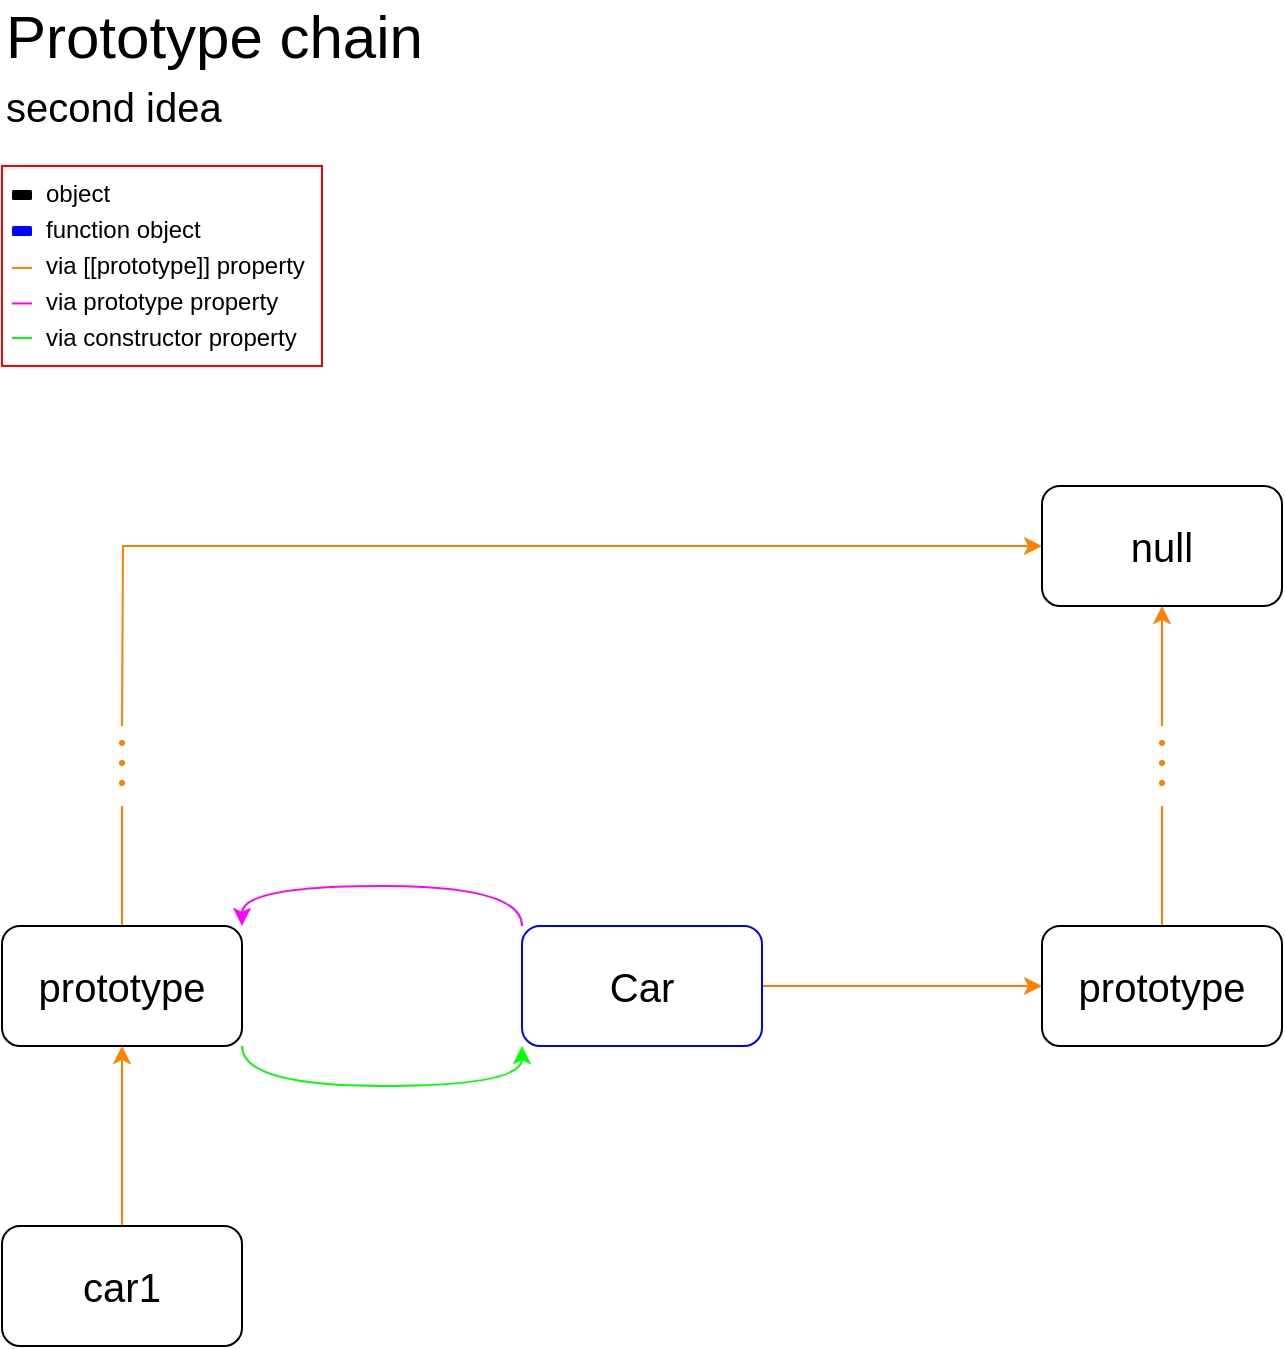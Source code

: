 <mxfile version="12.6.2" type="device"><diagram id="rn0osHrPjJWHAz-88ayI" name="Page-1"><mxGraphModel dx="932" dy="551" grid="1" gridSize="10" guides="1" tooltips="1" connect="1" arrows="1" fold="1" page="1" pageScale="1" pageWidth="827" pageHeight="1169" math="0" shadow="0"><root><mxCell id="0"/><mxCell id="1" parent="0"/><mxCell id="BEZKkQbafhYHruqvZT4o-11" style="edgeStyle=orthogonalEdgeStyle;rounded=0;orthogonalLoop=1;jettySize=auto;html=1;startArrow=classic;startFill=1;endArrow=none;endFill=0;fillColor=#ffe6cc;strokeColor=#FF8000;exitX=0;exitY=0.5;exitDx=0;exitDy=0;" parent="1" source="BEZKkQbafhYHruqvZT4o-27" edge="1"><mxGeometry relative="1" as="geometry"><mxPoint x="140" y="440" as="targetPoint"/><mxPoint x="140" y="380" as="sourcePoint"/></mxGeometry></mxCell><mxCell id="BEZKkQbafhYHruqvZT4o-10" style="edgeStyle=orthogonalEdgeStyle;rounded=0;orthogonalLoop=1;jettySize=auto;html=1;endArrow=none;endFill=0;fillColor=#ffe6cc;strokeColor=#FF8000;" parent="1" source="BEZKkQbafhYHruqvZT4o-2" edge="1"><mxGeometry relative="1" as="geometry"><mxPoint x="140" y="480" as="targetPoint"/></mxGeometry></mxCell><mxCell id="BEZKkQbafhYHruqvZT4o-34" style="edgeStyle=orthogonalEdgeStyle;orthogonalLoop=1;jettySize=auto;html=1;entryX=0;entryY=0;entryDx=0;entryDy=0;strokeColor=#FF00FF;fillColor=#ffe6cc;fontSize=10;fontColor=#000000;exitX=1;exitY=0;exitDx=0;exitDy=0;strokeWidth=1;curved=1;startArrow=classic;startFill=1;endArrow=none;endFill=0;" parent="1" source="BEZKkQbafhYHruqvZT4o-2" target="BEZKkQbafhYHruqvZT4o-4" edge="1"><mxGeometry relative="1" as="geometry"><Array as="points"><mxPoint x="200" y="520"/><mxPoint x="340" y="520"/></Array></mxGeometry></mxCell><mxCell id="BEZKkQbafhYHruqvZT4o-2" value="prototype" style="rounded=1;whiteSpace=wrap;html=1;fontSize=20;" parent="1" vertex="1"><mxGeometry x="80" y="540" width="120" height="60" as="geometry"/></mxCell><mxCell id="BEZKkQbafhYHruqvZT4o-8" style="edgeStyle=orthogonalEdgeStyle;rounded=0;orthogonalLoop=1;jettySize=auto;html=1;entryX=0.5;entryY=1;entryDx=0;entryDy=0;fillColor=#ffe6cc;strokeColor=#FF8000;" parent="1" source="BEZKkQbafhYHruqvZT4o-3" target="BEZKkQbafhYHruqvZT4o-2" edge="1"><mxGeometry relative="1" as="geometry"/></mxCell><mxCell id="BEZKkQbafhYHruqvZT4o-3" value="car1" style="rounded=1;whiteSpace=wrap;html=1;fontSize=20;" parent="1" vertex="1"><mxGeometry x="80" y="690" width="120" height="60" as="geometry"/></mxCell><mxCell id="BEZKkQbafhYHruqvZT4o-33" style="edgeStyle=orthogonalEdgeStyle;rounded=0;orthogonalLoop=1;jettySize=auto;html=1;entryX=0;entryY=0.5;entryDx=0;entryDy=0;strokeColor=#FF8000;fillColor=#ffe6cc;fontSize=10;fontColor=#000000;" parent="1" source="BEZKkQbafhYHruqvZT4o-4" target="BEZKkQbafhYHruqvZT4o-29" edge="1"><mxGeometry relative="1" as="geometry"/></mxCell><mxCell id="BEZKkQbafhYHruqvZT4o-4" value="Car" style="rounded=1;whiteSpace=wrap;html=1;fontSize=20;strokeColor=#0000FF;" parent="1" vertex="1"><mxGeometry x="340" y="540" width="120" height="60" as="geometry"/></mxCell><mxCell id="BEZKkQbafhYHruqvZT4o-13" value="" style="ellipse;whiteSpace=wrap;html=1;aspect=fixed;fillColor=#FF8000;strokeColor=none;" parent="1" vertex="1"><mxGeometry x="138.5" y="447" width="3" height="3" as="geometry"/></mxCell><mxCell id="BEZKkQbafhYHruqvZT4o-14" value="" style="ellipse;whiteSpace=wrap;html=1;aspect=fixed;fillColor=#FF8000;strokeColor=none;" parent="1" vertex="1"><mxGeometry x="138.5" y="457" width="3" height="3" as="geometry"/></mxCell><mxCell id="BEZKkQbafhYHruqvZT4o-16" value="" style="ellipse;whiteSpace=wrap;html=1;aspect=fixed;fillColor=#FF8000;strokeColor=none;" parent="1" vertex="1"><mxGeometry x="138.5" y="467" width="3" height="3" as="geometry"/></mxCell><mxCell id="BEZKkQbafhYHruqvZT4o-17" value="Prototype chain" style="text;html=1;strokeColor=none;fillColor=none;align=left;verticalAlign=middle;whiteSpace=wrap;rounded=0;fontSize=30;" parent="1" vertex="1"><mxGeometry x="80" y="80" width="220" height="30" as="geometry"/></mxCell><mxCell id="BEZKkQbafhYHruqvZT4o-18" value="second idea" style="text;html=1;strokeColor=none;fillColor=none;align=left;verticalAlign=middle;whiteSpace=wrap;rounded=0;fontSize=20;" parent="1" vertex="1"><mxGeometry x="80" y="120" width="220" height="20" as="geometry"/></mxCell><mxCell id="BEZKkQbafhYHruqvZT4o-20" value="&lt;font style=&quot;font-size: 12px ; line-height: 150%&quot;&gt;&lt;span&gt;object&lt;/span&gt;&lt;br&gt;function object&lt;br&gt;&lt;span&gt;via [[prototype]] property&lt;br&gt;via prototype property&lt;br&gt;via constructor property&lt;br&gt;&lt;/span&gt;&lt;/font&gt;" style="rounded=0;whiteSpace=wrap;html=1;fillColor=none;fontSize=10;align=left;strokeColor=#FF0000;verticalAlign=top;spacingLeft=22;strokeWidth=1;spacing=0;spacingTop=0;" parent="1" vertex="1"><mxGeometry x="80" y="160" width="160" height="100" as="geometry"/></mxCell><mxCell id="BEZKkQbafhYHruqvZT4o-21" value="" style="rounded=1;whiteSpace=wrap;html=1;strokeWidth=1;fillColor=#000000;gradientColor=none;fontSize=10;fontColor=#000000;align=left;strokeColor=none;" parent="1" vertex="1"><mxGeometry x="85" y="172" width="10" height="5" as="geometry"/></mxCell><mxCell id="BEZKkQbafhYHruqvZT4o-22" value="" style="endArrow=none;html=1;strokeColor=#FF8000;fillColor=#fa6800;fontSize=10;fontColor=#000000;" parent="1" edge="1"><mxGeometry width="50" height="50" relative="1" as="geometry"><mxPoint x="85" y="210.97" as="sourcePoint"/><mxPoint x="95" y="210.97" as="targetPoint"/></mxGeometry></mxCell><mxCell id="BEZKkQbafhYHruqvZT4o-23" value="" style="endArrow=none;html=1;strokeColor=#FF00FF;fillColor=#d80073;fontSize=10;fontColor=#000000;" parent="1" edge="1"><mxGeometry width="50" height="50" relative="1" as="geometry"><mxPoint x="85" y="228.72" as="sourcePoint"/><mxPoint x="95" y="228.72" as="targetPoint"/></mxGeometry></mxCell><mxCell id="BEZKkQbafhYHruqvZT4o-24" value="" style="rounded=1;whiteSpace=wrap;html=1;strokeWidth=1;fillColor=#0000FF;gradientColor=none;fontSize=10;fontColor=#000000;align=left;strokeColor=none;" parent="1" vertex="1"><mxGeometry x="85" y="190" width="10" height="5" as="geometry"/></mxCell><mxCell id="BEZKkQbafhYHruqvZT4o-25" value="" style="endArrow=none;html=1;strokeColor=#00FF00;fillColor=#008a00;fontSize=10;fontColor=#000000;" parent="1" edge="1"><mxGeometry width="50" height="50" relative="1" as="geometry"><mxPoint x="85" y="246.0" as="sourcePoint"/><mxPoint x="95" y="246.0" as="targetPoint"/></mxGeometry></mxCell><mxCell id="BEZKkQbafhYHruqvZT4o-26" style="edgeStyle=orthogonalEdgeStyle;rounded=0;orthogonalLoop=1;jettySize=auto;html=1;startArrow=classic;startFill=1;endArrow=none;endFill=0;fillColor=#ffe6cc;strokeColor=#FF8000;" parent="1" source="BEZKkQbafhYHruqvZT4o-27" edge="1"><mxGeometry relative="1" as="geometry"><mxPoint x="660.0" y="440" as="targetPoint"/></mxGeometry></mxCell><mxCell id="BEZKkQbafhYHruqvZT4o-27" value="null" style="rounded=1;whiteSpace=wrap;html=1;fontSize=20;" parent="1" vertex="1"><mxGeometry x="600" y="320" width="120" height="60" as="geometry"/></mxCell><mxCell id="BEZKkQbafhYHruqvZT4o-28" style="edgeStyle=orthogonalEdgeStyle;rounded=0;orthogonalLoop=1;jettySize=auto;html=1;endArrow=none;endFill=0;fillColor=#ffe6cc;strokeColor=#FF8000;" parent="1" source="BEZKkQbafhYHruqvZT4o-29" edge="1"><mxGeometry relative="1" as="geometry"><mxPoint x="660.0" y="480" as="targetPoint"/></mxGeometry></mxCell><mxCell id="BEZKkQbafhYHruqvZT4o-29" value="prototype" style="rounded=1;whiteSpace=wrap;html=1;fontSize=20;" parent="1" vertex="1"><mxGeometry x="600" y="540" width="120" height="60" as="geometry"/></mxCell><mxCell id="BEZKkQbafhYHruqvZT4o-30" value="" style="ellipse;whiteSpace=wrap;html=1;aspect=fixed;fillColor=#FF8000;strokeColor=none;" parent="1" vertex="1"><mxGeometry x="658.5" y="447" width="3" height="3" as="geometry"/></mxCell><mxCell id="BEZKkQbafhYHruqvZT4o-31" value="" style="ellipse;whiteSpace=wrap;html=1;aspect=fixed;fillColor=#FF8000;strokeColor=none;" parent="1" vertex="1"><mxGeometry x="658.5" y="457" width="3" height="3" as="geometry"/></mxCell><mxCell id="BEZKkQbafhYHruqvZT4o-32" value="" style="ellipse;whiteSpace=wrap;html=1;aspect=fixed;fillColor=#FF8000;strokeColor=none;" parent="1" vertex="1"><mxGeometry x="658.5" y="467" width="3" height="3" as="geometry"/></mxCell><mxCell id="BEZKkQbafhYHruqvZT4o-37" style="edgeStyle=orthogonalEdgeStyle;orthogonalLoop=1;jettySize=auto;html=1;strokeColor=#00FF00;fillColor=#ffe6cc;fontSize=10;fontColor=#000000;curved=1;strokeWidth=1;entryX=0;entryY=1;entryDx=0;entryDy=0;exitX=1;exitY=1;exitDx=0;exitDy=0;startArrow=none;startFill=0;endArrow=classic;endFill=1;" parent="1" source="BEZKkQbafhYHruqvZT4o-2" target="BEZKkQbafhYHruqvZT4o-4" edge="1"><mxGeometry relative="1" as="geometry"><mxPoint x="220" y="580" as="sourcePoint"/><mxPoint x="340" y="610" as="targetPoint"/><Array as="points"><mxPoint x="200" y="620"/><mxPoint x="340" y="620"/></Array></mxGeometry></mxCell></root></mxGraphModel></diagram></mxfile>